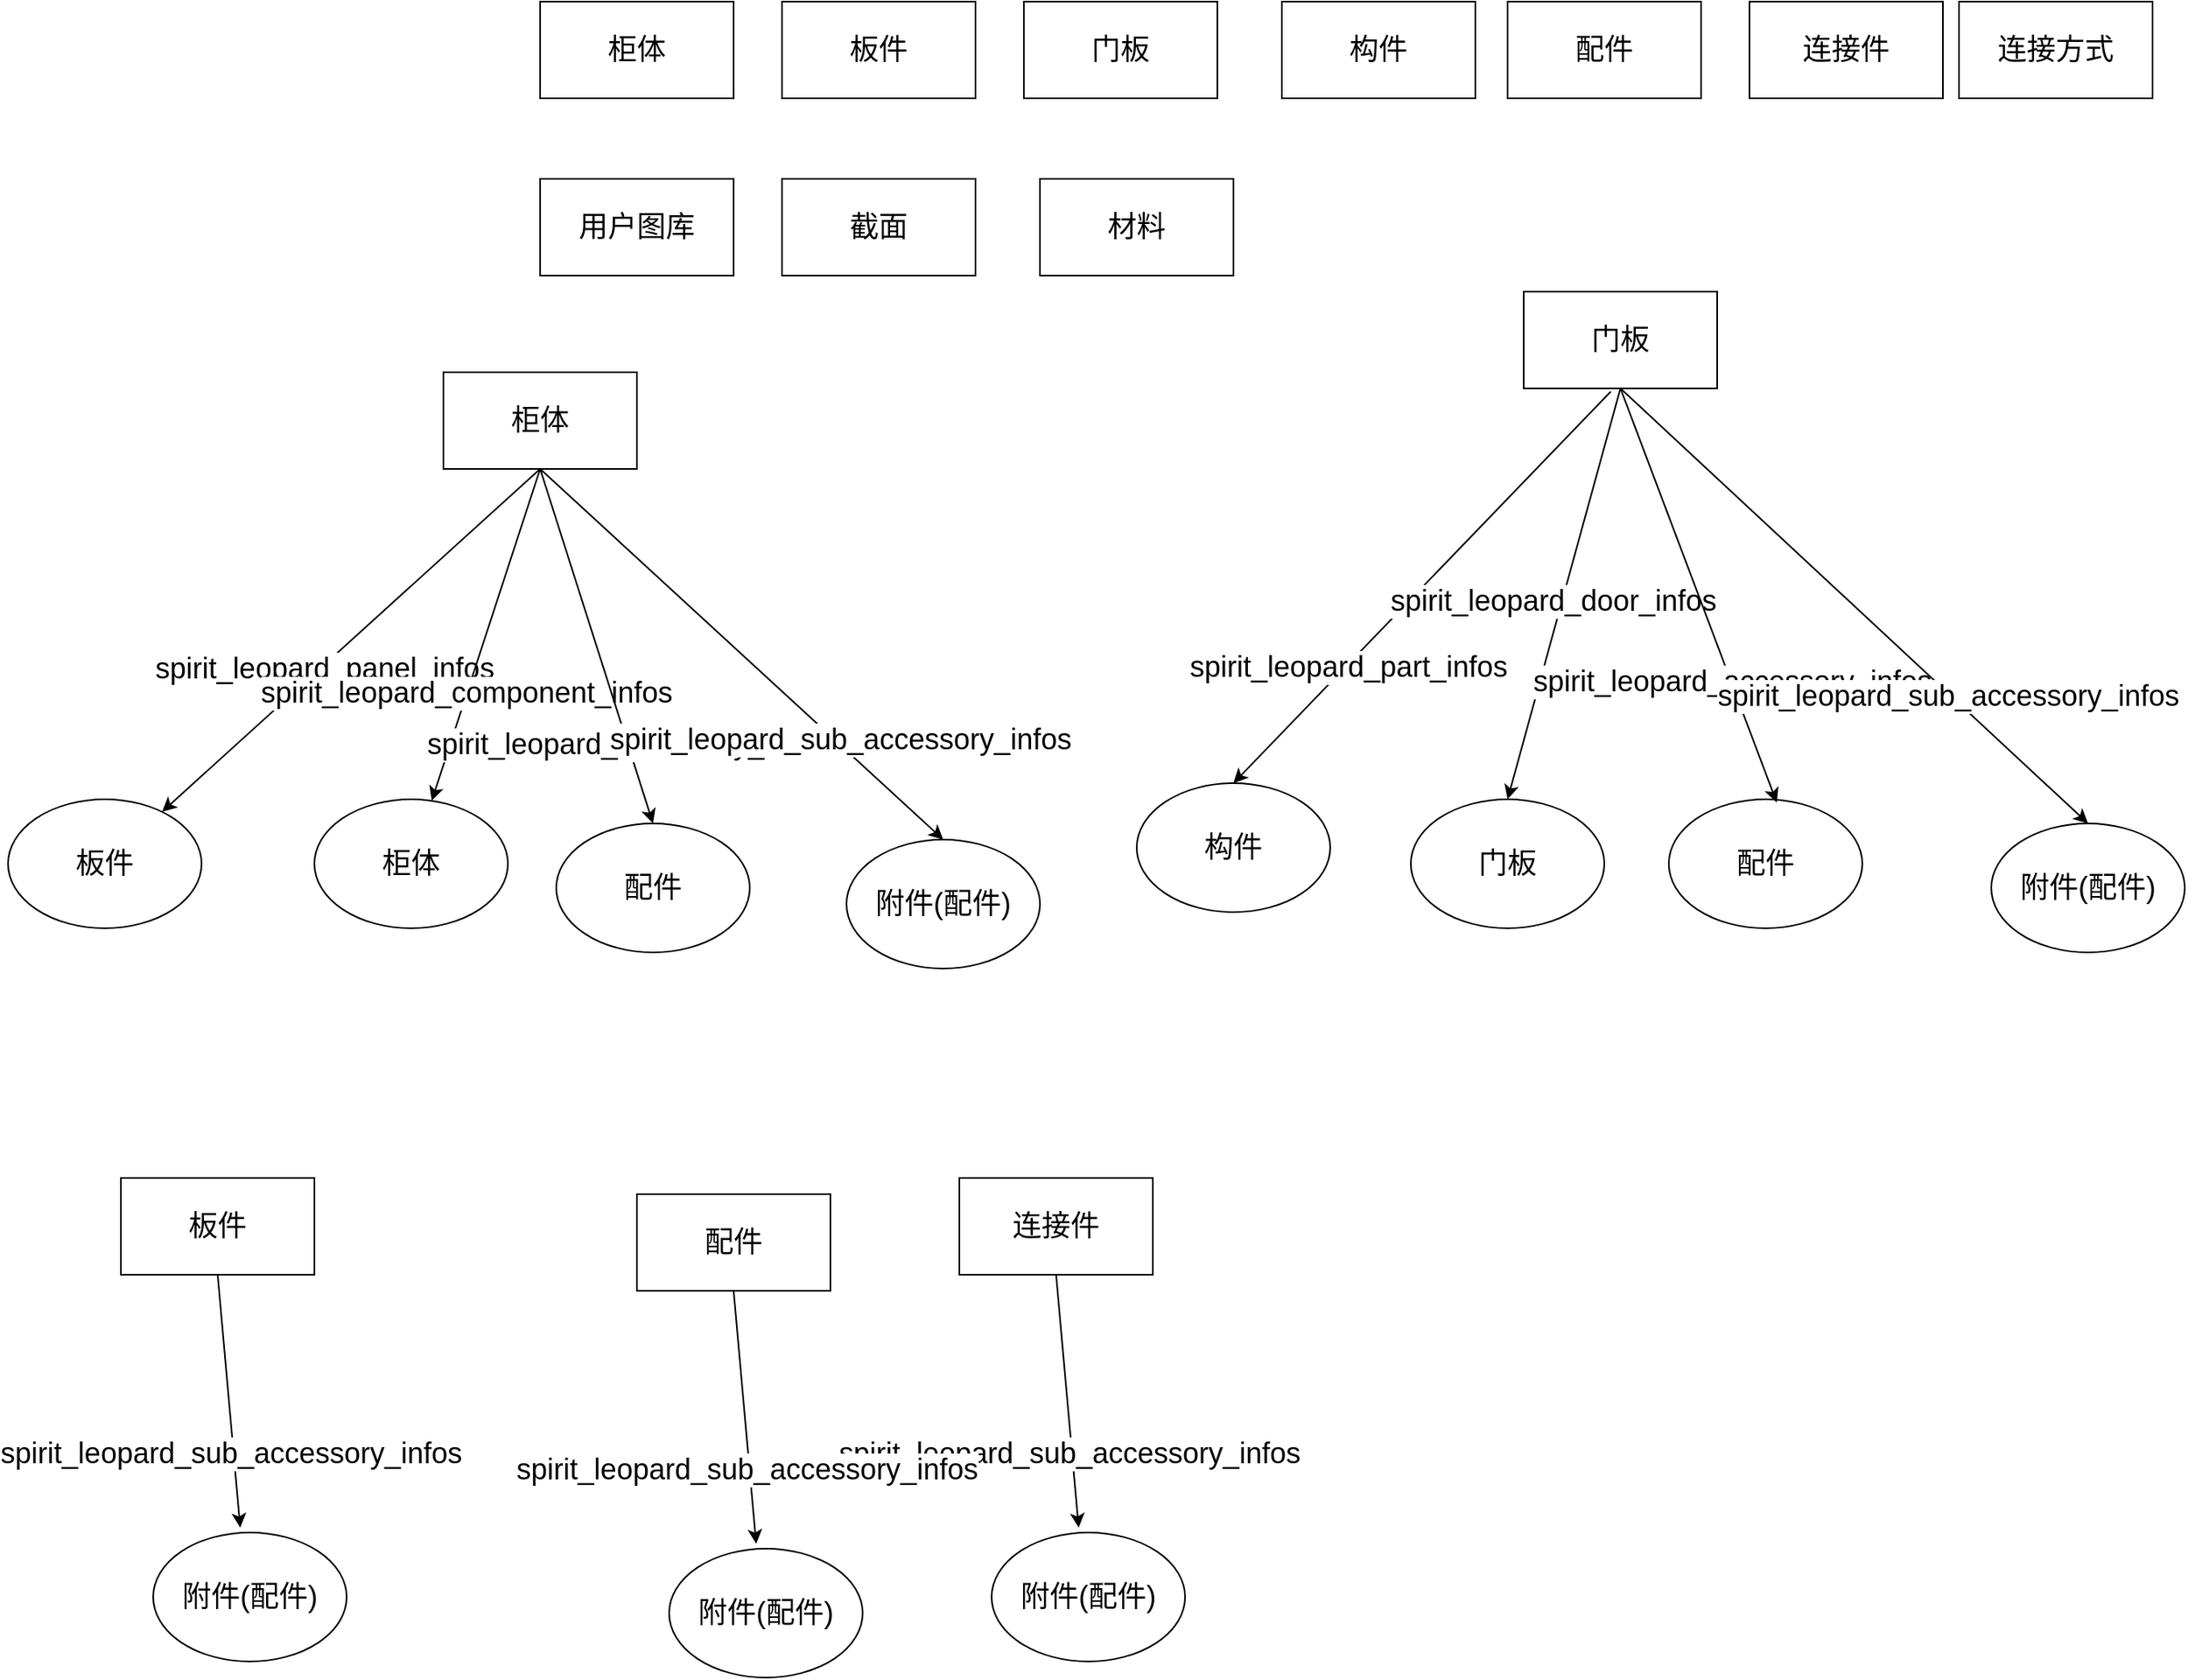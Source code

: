 <mxfile version="24.7.3" type="github">
  <diagram name="第 1 页" id="m2kS1PemUTTRJRQWlGag">
    <mxGraphModel dx="3074" dy="1927" grid="1" gridSize="10" guides="1" tooltips="1" connect="1" arrows="1" fold="1" page="1" pageScale="1" pageWidth="827" pageHeight="1169" math="0" shadow="0">
      <root>
        <mxCell id="0" />
        <mxCell id="1" parent="0" />
        <mxCell id="LrHMKjxdgI11mjq6J2Rf-6" value="板件" style="rounded=0;whiteSpace=wrap;html=1;fontSize=18;" vertex="1" parent="1">
          <mxGeometry x="-1010" y="460" width="120" height="60" as="geometry" />
        </mxCell>
        <mxCell id="LrHMKjxdgI11mjq6J2Rf-7" value="门板" style="rounded=0;whiteSpace=wrap;html=1;fontSize=18;" vertex="1" parent="1">
          <mxGeometry x="-450" y="-270" width="120" height="60" as="geometry" />
        </mxCell>
        <mxCell id="LrHMKjxdgI11mjq6J2Rf-8" value="截面" style="rounded=0;whiteSpace=wrap;html=1;fontSize=18;" vertex="1" parent="1">
          <mxGeometry x="-600" y="-160" width="120" height="60" as="geometry" />
        </mxCell>
        <mxCell id="LrHMKjxdgI11mjq6J2Rf-9" value="用户图库" style="rounded=0;whiteSpace=wrap;html=1;fontSize=18;" vertex="1" parent="1">
          <mxGeometry x="-750" y="-160" width="120" height="60" as="geometry" />
        </mxCell>
        <mxCell id="LrHMKjxdgI11mjq6J2Rf-10" value="配件" style="rounded=0;whiteSpace=wrap;html=1;fontSize=18;" vertex="1" parent="1">
          <mxGeometry x="-150" y="-270" width="120" height="60" as="geometry" />
        </mxCell>
        <mxCell id="LrHMKjxdgI11mjq6J2Rf-11" value="材料" style="rounded=0;whiteSpace=wrap;html=1;fontSize=18;" vertex="1" parent="1">
          <mxGeometry x="-440" y="-160" width="120" height="60" as="geometry" />
        </mxCell>
        <mxCell id="LrHMKjxdgI11mjq6J2Rf-12" value="连接件" style="rounded=0;whiteSpace=wrap;html=1;fontSize=18;" vertex="1" parent="1">
          <mxGeometry y="-270" width="120" height="60" as="geometry" />
        </mxCell>
        <mxCell id="LrHMKjxdgI11mjq6J2Rf-13" value="连接方式" style="rounded=0;whiteSpace=wrap;html=1;fontSize=18;" vertex="1" parent="1">
          <mxGeometry x="130" y="-270" width="120" height="60" as="geometry" />
        </mxCell>
        <mxCell id="LrHMKjxdgI11mjq6J2Rf-18" value="构件" style="rounded=0;whiteSpace=wrap;html=1;fontSize=18;" vertex="1" parent="1">
          <mxGeometry x="-290" y="-270" width="120" height="60" as="geometry" />
        </mxCell>
        <mxCell id="LrHMKjxdgI11mjq6J2Rf-22" style="rounded=0;orthogonalLoop=1;jettySize=auto;html=1;exitX=0.5;exitY=1;exitDx=0;exitDy=0;fontSize=18;" edge="1" parent="1" source="LrHMKjxdgI11mjq6J2Rf-19" target="LrHMKjxdgI11mjq6J2Rf-20">
          <mxGeometry relative="1" as="geometry" />
        </mxCell>
        <mxCell id="LrHMKjxdgI11mjq6J2Rf-43" value="spirit_leopard_panel_infos" style="edgeLabel;html=1;align=center;verticalAlign=middle;resizable=0;points=[];fontSize=18;" vertex="1" connectable="0" parent="LrHMKjxdgI11mjq6J2Rf-22">
          <mxGeometry x="0.152" y="1" relative="1" as="geometry">
            <mxPoint as="offset" />
          </mxGeometry>
        </mxCell>
        <mxCell id="LrHMKjxdgI11mjq6J2Rf-19" value="柜体" style="rounded=0;whiteSpace=wrap;html=1;fontSize=18;" vertex="1" parent="1">
          <mxGeometry x="-810" y="-40" width="120" height="60" as="geometry" />
        </mxCell>
        <mxCell id="LrHMKjxdgI11mjq6J2Rf-20" value="板件" style="ellipse;whiteSpace=wrap;html=1;fontSize=18;" vertex="1" parent="1">
          <mxGeometry x="-1080" y="225" width="120" height="80" as="geometry" />
        </mxCell>
        <mxCell id="LrHMKjxdgI11mjq6J2Rf-21" value="柜体" style="ellipse;whiteSpace=wrap;html=1;fontSize=18;" vertex="1" parent="1">
          <mxGeometry x="-890" y="225" width="120" height="80" as="geometry" />
        </mxCell>
        <mxCell id="LrHMKjxdgI11mjq6J2Rf-24" style="rounded=0;orthogonalLoop=1;jettySize=auto;html=1;exitX=0.5;exitY=1;exitDx=0;exitDy=0;fontSize=18;" edge="1" parent="1" source="LrHMKjxdgI11mjq6J2Rf-19" target="LrHMKjxdgI11mjq6J2Rf-21">
          <mxGeometry relative="1" as="geometry">
            <mxPoint x="-850" y="109" as="sourcePoint" />
            <mxPoint x="-970" y="245" as="targetPoint" />
          </mxGeometry>
        </mxCell>
        <mxCell id="LrHMKjxdgI11mjq6J2Rf-44" value="spirit_leopard_component_infos" style="edgeLabel;html=1;align=center;verticalAlign=middle;resizable=0;points=[];fontSize=18;" vertex="1" connectable="0" parent="LrHMKjxdgI11mjq6J2Rf-24">
          <mxGeometry x="0.351" y="-1" relative="1" as="geometry">
            <mxPoint as="offset" />
          </mxGeometry>
        </mxCell>
        <mxCell id="LrHMKjxdgI11mjq6J2Rf-25" value="柜体" style="rounded=0;whiteSpace=wrap;html=1;fontSize=18;" vertex="1" parent="1">
          <mxGeometry x="-750" y="-270" width="120" height="60" as="geometry" />
        </mxCell>
        <mxCell id="LrHMKjxdgI11mjq6J2Rf-26" value="门板" style="rounded=0;whiteSpace=wrap;html=1;fontSize=18;" vertex="1" parent="1">
          <mxGeometry x="-140" y="-90" width="120" height="60" as="geometry" />
        </mxCell>
        <mxCell id="LrHMKjxdgI11mjq6J2Rf-27" value="构件" style="ellipse;whiteSpace=wrap;html=1;fontSize=18;" vertex="1" parent="1">
          <mxGeometry x="-380" y="215" width="120" height="80" as="geometry" />
        </mxCell>
        <mxCell id="LrHMKjxdgI11mjq6J2Rf-28" value="门板" style="ellipse;whiteSpace=wrap;html=1;fontSize=18;" vertex="1" parent="1">
          <mxGeometry x="-210" y="225" width="120" height="80" as="geometry" />
        </mxCell>
        <mxCell id="LrHMKjxdgI11mjq6J2Rf-29" style="rounded=0;orthogonalLoop=1;jettySize=auto;html=1;exitX=0.45;exitY=1.033;exitDx=0;exitDy=0;exitPerimeter=0;entryX=0.5;entryY=0;entryDx=0;entryDy=0;fontSize=18;" edge="1" parent="1" source="LrHMKjxdgI11mjq6J2Rf-26" target="LrHMKjxdgI11mjq6J2Rf-27">
          <mxGeometry relative="1" as="geometry">
            <mxPoint x="-597" y="124" as="sourcePoint" />
            <mxPoint x="-531" y="238" as="targetPoint" />
          </mxGeometry>
        </mxCell>
        <mxCell id="LrHMKjxdgI11mjq6J2Rf-47" value="spirit_leopard_part_infos" style="edgeLabel;html=1;align=center;verticalAlign=middle;resizable=0;points=[];fontSize=18;" vertex="1" connectable="0" parent="LrHMKjxdgI11mjq6J2Rf-29">
          <mxGeometry x="0.399" y="1" relative="1" as="geometry">
            <mxPoint as="offset" />
          </mxGeometry>
        </mxCell>
        <mxCell id="LrHMKjxdgI11mjq6J2Rf-30" style="rounded=0;orthogonalLoop=1;jettySize=auto;html=1;exitX=0.5;exitY=1;exitDx=0;exitDy=0;entryX=0.5;entryY=0;entryDx=0;entryDy=0;fontSize=18;" edge="1" parent="1" source="LrHMKjxdgI11mjq6J2Rf-26" target="LrHMKjxdgI11mjq6J2Rf-28">
          <mxGeometry relative="1" as="geometry">
            <mxPoint x="-90" y="105" as="sourcePoint" />
            <mxPoint x="-24" y="219" as="targetPoint" />
          </mxGeometry>
        </mxCell>
        <mxCell id="LrHMKjxdgI11mjq6J2Rf-48" value="spirit_leopard_door_infos" style="edgeLabel;html=1;align=center;verticalAlign=middle;resizable=0;points=[];fontSize=18;" vertex="1" connectable="0" parent="LrHMKjxdgI11mjq6J2Rf-30">
          <mxGeometry x="0.322" y="4" relative="1" as="geometry">
            <mxPoint y="-38" as="offset" />
          </mxGeometry>
        </mxCell>
        <mxCell id="LrHMKjxdgI11mjq6J2Rf-31" value="配件" style="ellipse;whiteSpace=wrap;html=1;fontSize=18;" vertex="1" parent="1">
          <mxGeometry x="-50" y="225" width="120" height="80" as="geometry" />
        </mxCell>
        <mxCell id="LrHMKjxdgI11mjq6J2Rf-32" style="rounded=0;orthogonalLoop=1;jettySize=auto;html=1;exitX=0.5;exitY=1;exitDx=0;exitDy=0;entryX=0.558;entryY=0.025;entryDx=0;entryDy=0;entryPerimeter=0;fontSize=18;" edge="1" parent="1" source="LrHMKjxdgI11mjq6J2Rf-26" target="LrHMKjxdgI11mjq6J2Rf-31">
          <mxGeometry relative="1" as="geometry">
            <mxPoint x="-220" y="125" as="sourcePoint" />
            <mxPoint x="-140" y="235" as="targetPoint" />
          </mxGeometry>
        </mxCell>
        <mxCell id="LrHMKjxdgI11mjq6J2Rf-49" value="spirit_leopard_accessory_infos" style="edgeLabel;html=1;align=center;verticalAlign=middle;resizable=0;points=[];fontSize=18;" vertex="1" connectable="0" parent="LrHMKjxdgI11mjq6J2Rf-32">
          <mxGeometry x="0.415" relative="1" as="geometry">
            <mxPoint as="offset" />
          </mxGeometry>
        </mxCell>
        <mxCell id="LrHMKjxdgI11mjq6J2Rf-33" value="配件" style="ellipse;whiteSpace=wrap;html=1;fontSize=18;" vertex="1" parent="1">
          <mxGeometry x="-740" y="240" width="120" height="80" as="geometry" />
        </mxCell>
        <mxCell id="LrHMKjxdgI11mjq6J2Rf-34" style="rounded=0;orthogonalLoop=1;jettySize=auto;html=1;exitX=0.5;exitY=1;exitDx=0;exitDy=0;entryX=0.5;entryY=0;entryDx=0;entryDy=0;fontSize=18;" edge="1" parent="1" source="LrHMKjxdgI11mjq6J2Rf-19" target="LrHMKjxdgI11mjq6J2Rf-33">
          <mxGeometry relative="1" as="geometry">
            <mxPoint x="-740" y="110" as="sourcePoint" />
            <mxPoint x="-650" y="224" as="targetPoint" />
          </mxGeometry>
        </mxCell>
        <mxCell id="LrHMKjxdgI11mjq6J2Rf-45" value="spirit_leopard_accessory_infos" style="edgeLabel;html=1;align=center;verticalAlign=middle;resizable=0;points=[];fontSize=18;" vertex="1" connectable="0" parent="LrHMKjxdgI11mjq6J2Rf-34">
          <mxGeometry x="0.547" y="-1" relative="1" as="geometry">
            <mxPoint as="offset" />
          </mxGeometry>
        </mxCell>
        <mxCell id="LrHMKjxdgI11mjq6J2Rf-35" value="附件(配件)" style="ellipse;whiteSpace=wrap;html=1;fontSize=18;" vertex="1" parent="1">
          <mxGeometry x="-560" y="250" width="120" height="80" as="geometry" />
        </mxCell>
        <mxCell id="LrHMKjxdgI11mjq6J2Rf-36" style="rounded=0;orthogonalLoop=1;jettySize=auto;html=1;exitX=0.5;exitY=1;exitDx=0;exitDy=0;entryX=0.5;entryY=0;entryDx=0;entryDy=0;fontSize=18;" edge="1" parent="1" source="LrHMKjxdgI11mjq6J2Rf-19" target="LrHMKjxdgI11mjq6J2Rf-35">
          <mxGeometry relative="1" as="geometry">
            <mxPoint x="-710" y="85" as="sourcePoint" />
            <mxPoint x="-560" y="215" as="targetPoint" />
          </mxGeometry>
        </mxCell>
        <mxCell id="LrHMKjxdgI11mjq6J2Rf-46" value="spirit_leopard_sub_accessory_infos" style="edgeLabel;html=1;align=center;verticalAlign=middle;resizable=0;points=[];fontSize=18;" vertex="1" connectable="0" parent="LrHMKjxdgI11mjq6J2Rf-36">
          <mxGeometry x="0.469" y="2" relative="1" as="geometry">
            <mxPoint x="1" as="offset" />
          </mxGeometry>
        </mxCell>
        <mxCell id="LrHMKjxdgI11mjq6J2Rf-37" value="附件(配件)" style="ellipse;whiteSpace=wrap;html=1;fontSize=18;" vertex="1" parent="1">
          <mxGeometry x="150" y="240" width="120" height="80" as="geometry" />
        </mxCell>
        <mxCell id="LrHMKjxdgI11mjq6J2Rf-42" style="rounded=0;orthogonalLoop=1;jettySize=auto;html=1;exitX=0.5;exitY=1;exitDx=0;exitDy=0;entryX=0.5;entryY=0;entryDx=0;entryDy=0;fontSize=18;" edge="1" parent="1" source="LrHMKjxdgI11mjq6J2Rf-26" target="LrHMKjxdgI11mjq6J2Rf-37">
          <mxGeometry relative="1" as="geometry">
            <mxPoint x="-47" y="53" as="sourcePoint" />
            <mxPoint x="120" y="240" as="targetPoint" />
          </mxGeometry>
        </mxCell>
        <mxCell id="LrHMKjxdgI11mjq6J2Rf-50" value="spirit_leopard_sub_accessory_infos" style="edgeLabel;html=1;align=center;verticalAlign=middle;resizable=0;points=[];fontSize=18;" vertex="1" connectable="0" parent="LrHMKjxdgI11mjq6J2Rf-42">
          <mxGeometry x="0.406" y="-2" relative="1" as="geometry">
            <mxPoint as="offset" />
          </mxGeometry>
        </mxCell>
        <mxCell id="LrHMKjxdgI11mjq6J2Rf-51" value="附件(配件)" style="ellipse;whiteSpace=wrap;html=1;fontSize=18;" vertex="1" parent="1">
          <mxGeometry x="-990" y="680" width="120" height="80" as="geometry" />
        </mxCell>
        <mxCell id="LrHMKjxdgI11mjq6J2Rf-52" style="rounded=0;orthogonalLoop=1;jettySize=auto;html=1;exitX=0.5;exitY=1;exitDx=0;exitDy=0;entryX=0.45;entryY=-0.037;entryDx=0;entryDy=0;entryPerimeter=0;fontSize=18;" edge="1" parent="1" source="LrHMKjxdgI11mjq6J2Rf-6" target="LrHMKjxdgI11mjq6J2Rf-51">
          <mxGeometry relative="1" as="geometry">
            <mxPoint x="-710" y="360" as="sourcePoint" />
            <mxPoint x="-420" y="630" as="targetPoint" />
          </mxGeometry>
        </mxCell>
        <mxCell id="LrHMKjxdgI11mjq6J2Rf-53" value="spirit_leopard_sub_accessory_infos" style="edgeLabel;html=1;align=center;verticalAlign=middle;resizable=0;points=[];fontSize=18;" vertex="1" connectable="0" parent="LrHMKjxdgI11mjq6J2Rf-52">
          <mxGeometry x="0.406" y="-2" relative="1" as="geometry">
            <mxPoint as="offset" />
          </mxGeometry>
        </mxCell>
        <mxCell id="LrHMKjxdgI11mjq6J2Rf-54" value="连接件" style="rounded=0;whiteSpace=wrap;html=1;fontSize=18;" vertex="1" parent="1">
          <mxGeometry x="-490" y="460" width="120" height="60" as="geometry" />
        </mxCell>
        <mxCell id="LrHMKjxdgI11mjq6J2Rf-55" value="附件(配件)" style="ellipse;whiteSpace=wrap;html=1;fontSize=18;" vertex="1" parent="1">
          <mxGeometry x="-470" y="680" width="120" height="80" as="geometry" />
        </mxCell>
        <mxCell id="LrHMKjxdgI11mjq6J2Rf-56" style="rounded=0;orthogonalLoop=1;jettySize=auto;html=1;exitX=0.5;exitY=1;exitDx=0;exitDy=0;entryX=0.45;entryY=-0.037;entryDx=0;entryDy=0;entryPerimeter=0;fontSize=18;" edge="1" parent="1" source="LrHMKjxdgI11mjq6J2Rf-54" target="LrHMKjxdgI11mjq6J2Rf-55">
          <mxGeometry relative="1" as="geometry">
            <mxPoint x="-190" y="360" as="sourcePoint" />
            <mxPoint x="100" y="630" as="targetPoint" />
          </mxGeometry>
        </mxCell>
        <mxCell id="LrHMKjxdgI11mjq6J2Rf-57" value="spirit_leopard_sub_accessory_infos" style="edgeLabel;html=1;align=center;verticalAlign=middle;resizable=0;points=[];fontSize=18;" vertex="1" connectable="0" parent="LrHMKjxdgI11mjq6J2Rf-56">
          <mxGeometry x="0.406" y="-2" relative="1" as="geometry">
            <mxPoint as="offset" />
          </mxGeometry>
        </mxCell>
        <mxCell id="LrHMKjxdgI11mjq6J2Rf-58" value="配件" style="rounded=0;whiteSpace=wrap;html=1;fontSize=18;" vertex="1" parent="1">
          <mxGeometry x="-690" y="470" width="120" height="60" as="geometry" />
        </mxCell>
        <mxCell id="LrHMKjxdgI11mjq6J2Rf-59" value="附件(配件)" style="ellipse;whiteSpace=wrap;html=1;fontSize=18;" vertex="1" parent="1">
          <mxGeometry x="-670" y="690" width="120" height="80" as="geometry" />
        </mxCell>
        <mxCell id="LrHMKjxdgI11mjq6J2Rf-60" style="rounded=0;orthogonalLoop=1;jettySize=auto;html=1;exitX=0.5;exitY=1;exitDx=0;exitDy=0;entryX=0.45;entryY=-0.037;entryDx=0;entryDy=0;entryPerimeter=0;fontSize=18;" edge="1" parent="1" source="LrHMKjxdgI11mjq6J2Rf-58" target="LrHMKjxdgI11mjq6J2Rf-59">
          <mxGeometry relative="1" as="geometry">
            <mxPoint x="-390" y="370" as="sourcePoint" />
            <mxPoint x="-100" y="640" as="targetPoint" />
          </mxGeometry>
        </mxCell>
        <mxCell id="LrHMKjxdgI11mjq6J2Rf-61" value="spirit_leopard_sub_accessory_infos" style="edgeLabel;html=1;align=center;verticalAlign=middle;resizable=0;points=[];fontSize=18;" vertex="1" connectable="0" parent="LrHMKjxdgI11mjq6J2Rf-60">
          <mxGeometry x="0.406" y="-2" relative="1" as="geometry">
            <mxPoint as="offset" />
          </mxGeometry>
        </mxCell>
        <mxCell id="LrHMKjxdgI11mjq6J2Rf-63" value="板件" style="rounded=0;whiteSpace=wrap;html=1;fontSize=18;" vertex="1" parent="1">
          <mxGeometry x="-600" y="-270" width="120" height="60" as="geometry" />
        </mxCell>
      </root>
    </mxGraphModel>
  </diagram>
</mxfile>
